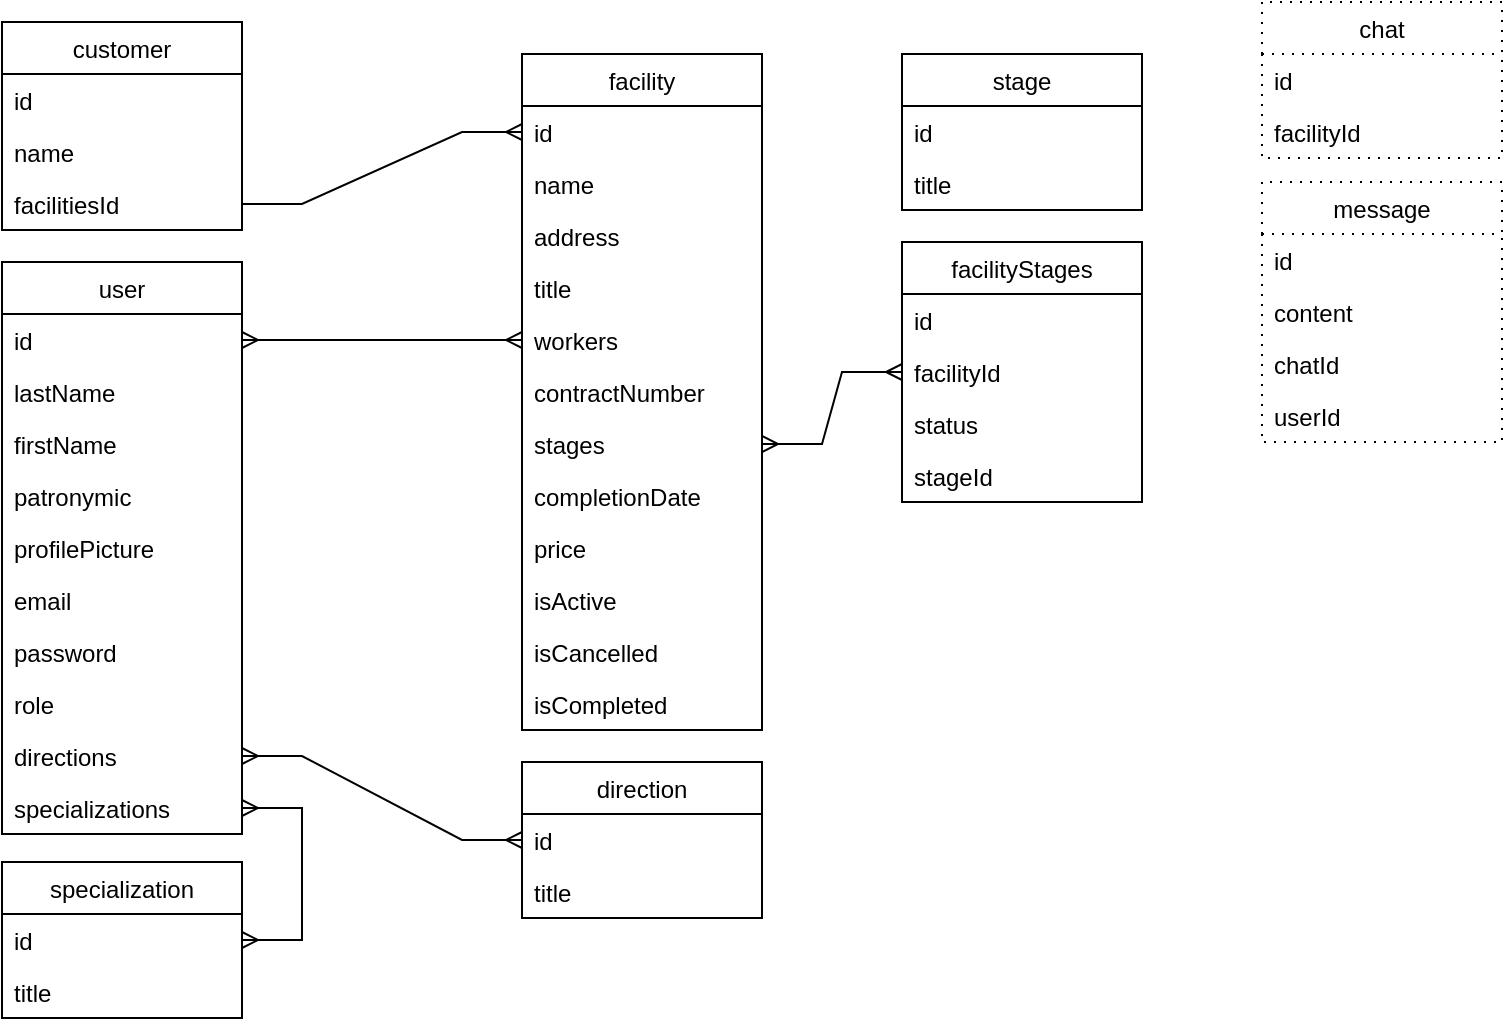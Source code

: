 <mxfile version="20.3.0" type="device"><diagram id="ybJ3KgVzGPFEghgv8MO_" name="Страница 1"><mxGraphModel dx="629" dy="558" grid="1" gridSize="10" guides="1" tooltips="1" connect="1" arrows="1" fold="1" page="1" pageScale="1" pageWidth="827" pageHeight="1169" math="0" shadow="0"><root><mxCell id="0"/><mxCell id="1" parent="0"/><mxCell id="puYYVWrOeuATOhUWif5L-13" value="user" style="swimlane;fontStyle=0;childLayout=stackLayout;horizontal=1;startSize=26;fillColor=none;horizontalStack=0;resizeParent=1;resizeParentMax=0;resizeLast=0;collapsible=1;marginBottom=0;" parent="1" vertex="1"><mxGeometry x="40" y="210" width="120" height="286" as="geometry"/></mxCell><mxCell id="puYYVWrOeuATOhUWif5L-14" value="id" style="text;strokeColor=none;fillColor=none;align=left;verticalAlign=top;spacingLeft=4;spacingRight=4;overflow=hidden;rotatable=0;points=[[0,0.5],[1,0.5]];portConstraint=eastwest;" parent="puYYVWrOeuATOhUWif5L-13" vertex="1"><mxGeometry y="26" width="120" height="26" as="geometry"/></mxCell><mxCell id="puYYVWrOeuATOhUWif5L-30" value="lastName" style="text;strokeColor=none;fillColor=none;align=left;verticalAlign=top;spacingLeft=4;spacingRight=4;overflow=hidden;rotatable=0;points=[[0,0.5],[1,0.5]];portConstraint=eastwest;" parent="puYYVWrOeuATOhUWif5L-13" vertex="1"><mxGeometry y="52" width="120" height="26" as="geometry"/></mxCell><mxCell id="puYYVWrOeuATOhUWif5L-31" value="firstName" style="text;strokeColor=none;fillColor=none;align=left;verticalAlign=top;spacingLeft=4;spacingRight=4;overflow=hidden;rotatable=0;points=[[0,0.5],[1,0.5]];portConstraint=eastwest;" parent="puYYVWrOeuATOhUWif5L-13" vertex="1"><mxGeometry y="78" width="120" height="26" as="geometry"/></mxCell><mxCell id="puYYVWrOeuATOhUWif5L-56" value="patronymic" style="text;strokeColor=none;fillColor=none;align=left;verticalAlign=top;spacingLeft=4;spacingRight=4;overflow=hidden;rotatable=0;points=[[0,0.5],[1,0.5]];portConstraint=eastwest;" parent="puYYVWrOeuATOhUWif5L-13" vertex="1"><mxGeometry y="104" width="120" height="26" as="geometry"/></mxCell><mxCell id="puYYVWrOeuATOhUWif5L-29" value="profilePicture" style="text;strokeColor=none;fillColor=none;align=left;verticalAlign=top;spacingLeft=4;spacingRight=4;overflow=hidden;rotatable=0;points=[[0,0.5],[1,0.5]];portConstraint=eastwest;" parent="puYYVWrOeuATOhUWif5L-13" vertex="1"><mxGeometry y="130" width="120" height="26" as="geometry"/></mxCell><mxCell id="puYYVWrOeuATOhUWif5L-15" value="email" style="text;strokeColor=none;fillColor=none;align=left;verticalAlign=top;spacingLeft=4;spacingRight=4;overflow=hidden;rotatable=0;points=[[0,0.5],[1,0.5]];portConstraint=eastwest;" parent="puYYVWrOeuATOhUWif5L-13" vertex="1"><mxGeometry y="156" width="120" height="26" as="geometry"/></mxCell><mxCell id="puYYVWrOeuATOhUWif5L-16" value="password" style="text;strokeColor=none;fillColor=none;align=left;verticalAlign=top;spacingLeft=4;spacingRight=4;overflow=hidden;rotatable=0;points=[[0,0.5],[1,0.5]];portConstraint=eastwest;" parent="puYYVWrOeuATOhUWif5L-13" vertex="1"><mxGeometry y="182" width="120" height="26" as="geometry"/></mxCell><mxCell id="puYYVWrOeuATOhUWif5L-68" value="role" style="text;strokeColor=none;fillColor=none;align=left;verticalAlign=top;spacingLeft=4;spacingRight=4;overflow=hidden;rotatable=0;points=[[0,0.5],[1,0.5]];portConstraint=eastwest;" parent="puYYVWrOeuATOhUWif5L-13" vertex="1"><mxGeometry y="208" width="120" height="26" as="geometry"/></mxCell><mxCell id="puYYVWrOeuATOhUWif5L-69" value="directions" style="text;strokeColor=none;fillColor=none;align=left;verticalAlign=top;spacingLeft=4;spacingRight=4;overflow=hidden;rotatable=0;points=[[0,0.5],[1,0.5]];portConstraint=eastwest;" parent="puYYVWrOeuATOhUWif5L-13" vertex="1"><mxGeometry y="234" width="120" height="26" as="geometry"/></mxCell><mxCell id="puYYVWrOeuATOhUWif5L-59" value="specializations" style="text;strokeColor=none;fillColor=none;align=left;verticalAlign=top;spacingLeft=4;spacingRight=4;overflow=hidden;rotatable=0;points=[[0,0.5],[1,0.5]];portConstraint=eastwest;" parent="puYYVWrOeuATOhUWif5L-13" vertex="1"><mxGeometry y="260" width="120" height="26" as="geometry"/></mxCell><mxCell id="puYYVWrOeuATOhUWif5L-24" value="specialization" style="swimlane;fontStyle=0;childLayout=stackLayout;horizontal=1;startSize=26;fillColor=none;horizontalStack=0;resizeParent=1;resizeParentMax=0;resizeLast=0;collapsible=1;marginBottom=0;" parent="1" vertex="1"><mxGeometry x="40" y="510" width="120" height="78" as="geometry"/></mxCell><mxCell id="puYYVWrOeuATOhUWif5L-25" value="id" style="text;strokeColor=none;fillColor=none;align=left;verticalAlign=top;spacingLeft=4;spacingRight=4;overflow=hidden;rotatable=0;points=[[0,0.5],[1,0.5]];portConstraint=eastwest;" parent="puYYVWrOeuATOhUWif5L-24" vertex="1"><mxGeometry y="26" width="120" height="26" as="geometry"/></mxCell><mxCell id="puYYVWrOeuATOhUWif5L-26" value="title" style="text;strokeColor=none;fillColor=none;align=left;verticalAlign=top;spacingLeft=4;spacingRight=4;overflow=hidden;rotatable=0;points=[[0,0.5],[1,0.5]];portConstraint=eastwest;" parent="puYYVWrOeuATOhUWif5L-24" vertex="1"><mxGeometry y="52" width="120" height="26" as="geometry"/></mxCell><mxCell id="puYYVWrOeuATOhUWif5L-33" value="direction" style="swimlane;fontStyle=0;childLayout=stackLayout;horizontal=1;startSize=26;fillColor=none;horizontalStack=0;resizeParent=1;resizeParentMax=0;resizeLast=0;collapsible=1;marginBottom=0;" parent="1" vertex="1"><mxGeometry x="300" y="460" width="120" height="78" as="geometry"/></mxCell><mxCell id="puYYVWrOeuATOhUWif5L-34" value="id" style="text;strokeColor=none;fillColor=none;align=left;verticalAlign=top;spacingLeft=4;spacingRight=4;overflow=hidden;rotatable=0;points=[[0,0.5],[1,0.5]];portConstraint=eastwest;" parent="puYYVWrOeuATOhUWif5L-33" vertex="1"><mxGeometry y="26" width="120" height="26" as="geometry"/></mxCell><mxCell id="puYYVWrOeuATOhUWif5L-35" value="title" style="text;strokeColor=none;fillColor=none;align=left;verticalAlign=top;spacingLeft=4;spacingRight=4;overflow=hidden;rotatable=0;points=[[0,0.5],[1,0.5]];portConstraint=eastwest;" parent="puYYVWrOeuATOhUWif5L-33" vertex="1"><mxGeometry y="52" width="120" height="26" as="geometry"/></mxCell><mxCell id="puYYVWrOeuATOhUWif5L-40" value="facility" style="swimlane;fontStyle=0;childLayout=stackLayout;horizontal=1;startSize=26;fillColor=none;horizontalStack=0;resizeParent=1;resizeParentMax=0;resizeLast=0;collapsible=1;marginBottom=0;" parent="1" vertex="1"><mxGeometry x="300" y="106" width="120" height="338" as="geometry"/></mxCell><mxCell id="puYYVWrOeuATOhUWif5L-41" value="id" style="text;strokeColor=none;fillColor=none;align=left;verticalAlign=top;spacingLeft=4;spacingRight=4;overflow=hidden;rotatable=0;points=[[0,0.5],[1,0.5]];portConstraint=eastwest;" parent="puYYVWrOeuATOhUWif5L-40" vertex="1"><mxGeometry y="26" width="120" height="26" as="geometry"/></mxCell><mxCell id="puYYVWrOeuATOhUWif5L-42" value="name" style="text;strokeColor=none;fillColor=none;align=left;verticalAlign=top;spacingLeft=4;spacingRight=4;overflow=hidden;rotatable=0;points=[[0,0.5],[1,0.5]];portConstraint=eastwest;" parent="puYYVWrOeuATOhUWif5L-40" vertex="1"><mxGeometry y="52" width="120" height="26" as="geometry"/></mxCell><mxCell id="puYYVWrOeuATOhUWif5L-43" value="address" style="text;strokeColor=none;fillColor=none;align=left;verticalAlign=top;spacingLeft=4;spacingRight=4;overflow=hidden;rotatable=0;points=[[0,0.5],[1,0.5]];portConstraint=eastwest;" parent="puYYVWrOeuATOhUWif5L-40" vertex="1"><mxGeometry y="78" width="120" height="26" as="geometry"/></mxCell><mxCell id="puYYVWrOeuATOhUWif5L-46" value="title" style="text;strokeColor=none;fillColor=none;align=left;verticalAlign=top;spacingLeft=4;spacingRight=4;overflow=hidden;rotatable=0;points=[[0,0.5],[1,0.5]];portConstraint=eastwest;" parent="puYYVWrOeuATOhUWif5L-40" vertex="1"><mxGeometry y="104" width="120" height="26" as="geometry"/></mxCell><mxCell id="puYYVWrOeuATOhUWif5L-48" value="workers" style="text;strokeColor=none;fillColor=none;align=left;verticalAlign=top;spacingLeft=4;spacingRight=4;overflow=hidden;rotatable=0;points=[[0,0.5],[1,0.5]];portConstraint=eastwest;" parent="puYYVWrOeuATOhUWif5L-40" vertex="1"><mxGeometry y="130" width="120" height="26" as="geometry"/></mxCell><mxCell id="puYYVWrOeuATOhUWif5L-50" value="contractNumber" style="text;strokeColor=none;fillColor=none;align=left;verticalAlign=top;spacingLeft=4;spacingRight=4;overflow=hidden;rotatable=0;points=[[0,0.5],[1,0.5]];portConstraint=eastwest;" parent="puYYVWrOeuATOhUWif5L-40" vertex="1"><mxGeometry y="156" width="120" height="26" as="geometry"/></mxCell><mxCell id="94r61o8jGTDQpToR_j47-50" value="stages" style="text;strokeColor=none;fillColor=none;align=left;verticalAlign=top;spacingLeft=4;spacingRight=4;overflow=hidden;rotatable=0;points=[[0,0.5],[1,0.5]];portConstraint=eastwest;" vertex="1" parent="puYYVWrOeuATOhUWif5L-40"><mxGeometry y="182" width="120" height="26" as="geometry"/></mxCell><mxCell id="puYYVWrOeuATOhUWif5L-49" value="completionDate" style="text;strokeColor=none;fillColor=none;align=left;verticalAlign=top;spacingLeft=4;spacingRight=4;overflow=hidden;rotatable=0;points=[[0,0.5],[1,0.5]];portConstraint=eastwest;" parent="puYYVWrOeuATOhUWif5L-40" vertex="1"><mxGeometry y="208" width="120" height="26" as="geometry"/></mxCell><mxCell id="puYYVWrOeuATOhUWif5L-52" value="price" style="text;strokeColor=none;fillColor=none;align=left;verticalAlign=top;spacingLeft=4;spacingRight=4;overflow=hidden;rotatable=0;points=[[0,0.5],[1,0.5]];portConstraint=eastwest;" parent="puYYVWrOeuATOhUWif5L-40" vertex="1"><mxGeometry y="234" width="120" height="26" as="geometry"/></mxCell><mxCell id="puYYVWrOeuATOhUWif5L-53" value="isActive" style="text;strokeColor=none;fillColor=none;align=left;verticalAlign=top;spacingLeft=4;spacingRight=4;overflow=hidden;rotatable=0;points=[[0,0.5],[1,0.5]];portConstraint=eastwest;" parent="puYYVWrOeuATOhUWif5L-40" vertex="1"><mxGeometry y="260" width="120" height="26" as="geometry"/></mxCell><mxCell id="puYYVWrOeuATOhUWif5L-54" value="isCancelled" style="text;strokeColor=none;fillColor=none;align=left;verticalAlign=top;spacingLeft=4;spacingRight=4;overflow=hidden;rotatable=0;points=[[0,0.5],[1,0.5]];portConstraint=eastwest;" parent="puYYVWrOeuATOhUWif5L-40" vertex="1"><mxGeometry y="286" width="120" height="26" as="geometry"/></mxCell><mxCell id="puYYVWrOeuATOhUWif5L-44" value="isCompleted" style="text;strokeColor=none;fillColor=none;align=left;verticalAlign=top;spacingLeft=4;spacingRight=4;overflow=hidden;rotatable=0;points=[[0,0.5],[1,0.5]];portConstraint=eastwest;" parent="puYYVWrOeuATOhUWif5L-40" vertex="1"><mxGeometry y="312" width="120" height="26" as="geometry"/></mxCell><mxCell id="puYYVWrOeuATOhUWif5L-60" value="customer" style="swimlane;fontStyle=0;childLayout=stackLayout;horizontal=1;startSize=26;fillColor=none;horizontalStack=0;resizeParent=1;resizeParentMax=0;resizeLast=0;collapsible=1;marginBottom=0;" parent="1" vertex="1"><mxGeometry x="40" y="90" width="120" height="104" as="geometry"/></mxCell><mxCell id="puYYVWrOeuATOhUWif5L-61" value="id" style="text;strokeColor=none;fillColor=none;align=left;verticalAlign=top;spacingLeft=4;spacingRight=4;overflow=hidden;rotatable=0;points=[[0,0.5],[1,0.5]];portConstraint=eastwest;" parent="puYYVWrOeuATOhUWif5L-60" vertex="1"><mxGeometry y="26" width="120" height="26" as="geometry"/></mxCell><mxCell id="puYYVWrOeuATOhUWif5L-66" value="name" style="text;strokeColor=none;fillColor=none;align=left;verticalAlign=top;spacingLeft=4;spacingRight=4;overflow=hidden;rotatable=0;points=[[0,0.5],[1,0.5]];portConstraint=eastwest;" parent="puYYVWrOeuATOhUWif5L-60" vertex="1"><mxGeometry y="52" width="120" height="26" as="geometry"/></mxCell><mxCell id="puYYVWrOeuATOhUWif5L-62" value="facilitiesId" style="text;strokeColor=none;fillColor=none;align=left;verticalAlign=top;spacingLeft=4;spacingRight=4;overflow=hidden;rotatable=0;points=[[0,0.5],[1,0.5]];portConstraint=eastwest;" parent="puYYVWrOeuATOhUWif5L-60" vertex="1"><mxGeometry y="78" width="120" height="26" as="geometry"/></mxCell><mxCell id="94r61o8jGTDQpToR_j47-14" value="message" style="swimlane;fontStyle=0;childLayout=stackLayout;horizontal=1;startSize=26;fillColor=none;horizontalStack=0;resizeParent=1;resizeParentMax=0;resizeLast=0;collapsible=1;marginBottom=0;dashed=1;dashPattern=1 4;" vertex="1" parent="1"><mxGeometry x="670" y="170" width="120" height="130" as="geometry"/></mxCell><mxCell id="94r61o8jGTDQpToR_j47-15" value="id" style="text;strokeColor=none;fillColor=none;align=left;verticalAlign=top;spacingLeft=4;spacingRight=4;overflow=hidden;rotatable=0;points=[[0,0.5],[1,0.5]];portConstraint=eastwest;dashed=1;dashPattern=1 4;" vertex="1" parent="94r61o8jGTDQpToR_j47-14"><mxGeometry y="26" width="120" height="26" as="geometry"/></mxCell><mxCell id="94r61o8jGTDQpToR_j47-27" value="content" style="text;strokeColor=none;fillColor=none;align=left;verticalAlign=top;spacingLeft=4;spacingRight=4;overflow=hidden;rotatable=0;points=[[0,0.5],[1,0.5]];portConstraint=eastwest;dashed=1;dashPattern=1 4;" vertex="1" parent="94r61o8jGTDQpToR_j47-14"><mxGeometry y="52" width="120" height="26" as="geometry"/></mxCell><mxCell id="94r61o8jGTDQpToR_j47-16" value="chatId" style="text;strokeColor=none;fillColor=none;align=left;verticalAlign=top;spacingLeft=4;spacingRight=4;overflow=hidden;rotatable=0;points=[[0,0.5],[1,0.5]];portConstraint=eastwest;dashed=1;dashPattern=1 4;" vertex="1" parent="94r61o8jGTDQpToR_j47-14"><mxGeometry y="78" width="120" height="26" as="geometry"/></mxCell><mxCell id="94r61o8jGTDQpToR_j47-17" value="userId" style="text;strokeColor=none;fillColor=none;align=left;verticalAlign=top;spacingLeft=4;spacingRight=4;overflow=hidden;rotatable=0;points=[[0,0.5],[1,0.5]];portConstraint=eastwest;dashed=1;dashPattern=1 4;" vertex="1" parent="94r61o8jGTDQpToR_j47-14"><mxGeometry y="104" width="120" height="26" as="geometry"/></mxCell><mxCell id="94r61o8jGTDQpToR_j47-18" value="chat" style="swimlane;fontStyle=0;childLayout=stackLayout;horizontal=1;startSize=26;fillColor=none;horizontalStack=0;resizeParent=1;resizeParentMax=0;resizeLast=0;collapsible=1;marginBottom=0;dashed=1;dashPattern=1 4;" vertex="1" parent="1"><mxGeometry x="670" y="80" width="120" height="78" as="geometry"/></mxCell><mxCell id="94r61o8jGTDQpToR_j47-19" value="id" style="text;strokeColor=none;fillColor=none;align=left;verticalAlign=top;spacingLeft=4;spacingRight=4;overflow=hidden;rotatable=0;points=[[0,0.5],[1,0.5]];portConstraint=eastwest;dashed=1;dashPattern=1 4;" vertex="1" parent="94r61o8jGTDQpToR_j47-18"><mxGeometry y="26" width="120" height="26" as="geometry"/></mxCell><mxCell id="94r61o8jGTDQpToR_j47-25" value="facilityId" style="text;strokeColor=none;fillColor=none;align=left;verticalAlign=top;spacingLeft=4;spacingRight=4;overflow=hidden;rotatable=0;points=[[0,0.5],[1,0.5]];portConstraint=eastwest;dashed=1;dashPattern=1 4;" vertex="1" parent="94r61o8jGTDQpToR_j47-18"><mxGeometry y="52" width="120" height="26" as="geometry"/></mxCell><mxCell id="94r61o8jGTDQpToR_j47-29" value="stage" style="swimlane;fontStyle=0;childLayout=stackLayout;horizontal=1;startSize=26;fillColor=none;horizontalStack=0;resizeParent=1;resizeParentMax=0;resizeLast=0;collapsible=1;marginBottom=0;" vertex="1" parent="1"><mxGeometry x="490" y="106" width="120" height="78" as="geometry"/></mxCell><mxCell id="94r61o8jGTDQpToR_j47-30" value="id" style="text;strokeColor=none;fillColor=none;align=left;verticalAlign=top;spacingLeft=4;spacingRight=4;overflow=hidden;rotatable=0;points=[[0,0.5],[1,0.5]];portConstraint=eastwest;" vertex="1" parent="94r61o8jGTDQpToR_j47-29"><mxGeometry y="26" width="120" height="26" as="geometry"/></mxCell><mxCell id="94r61o8jGTDQpToR_j47-31" value="title" style="text;strokeColor=none;fillColor=none;align=left;verticalAlign=top;spacingLeft=4;spacingRight=4;overflow=hidden;rotatable=0;points=[[0,0.5],[1,0.5]];portConstraint=eastwest;" vertex="1" parent="94r61o8jGTDQpToR_j47-29"><mxGeometry y="52" width="120" height="26" as="geometry"/></mxCell><mxCell id="94r61o8jGTDQpToR_j47-33" value="facilityStages" style="swimlane;fontStyle=0;childLayout=stackLayout;horizontal=1;startSize=26;fillColor=none;horizontalStack=0;resizeParent=1;resizeParentMax=0;resizeLast=0;collapsible=1;marginBottom=0;" vertex="1" parent="1"><mxGeometry x="490" y="200" width="120" height="130" as="geometry"/></mxCell><mxCell id="94r61o8jGTDQpToR_j47-34" value="id" style="text;strokeColor=none;fillColor=none;align=left;verticalAlign=top;spacingLeft=4;spacingRight=4;overflow=hidden;rotatable=0;points=[[0,0.5],[1,0.5]];portConstraint=eastwest;" vertex="1" parent="94r61o8jGTDQpToR_j47-33"><mxGeometry y="26" width="120" height="26" as="geometry"/></mxCell><mxCell id="94r61o8jGTDQpToR_j47-36" value="facilityId" style="text;strokeColor=none;fillColor=none;align=left;verticalAlign=top;spacingLeft=4;spacingRight=4;overflow=hidden;rotatable=0;points=[[0,0.5],[1,0.5]];portConstraint=eastwest;" vertex="1" parent="94r61o8jGTDQpToR_j47-33"><mxGeometry y="52" width="120" height="26" as="geometry"/></mxCell><mxCell id="94r61o8jGTDQpToR_j47-35" value="status" style="text;strokeColor=none;fillColor=none;align=left;verticalAlign=top;spacingLeft=4;spacingRight=4;overflow=hidden;rotatable=0;points=[[0,0.5],[1,0.5]];portConstraint=eastwest;" vertex="1" parent="94r61o8jGTDQpToR_j47-33"><mxGeometry y="78" width="120" height="26" as="geometry"/></mxCell><mxCell id="94r61o8jGTDQpToR_j47-51" value="stageId" style="text;strokeColor=none;fillColor=none;align=left;verticalAlign=top;spacingLeft=4;spacingRight=4;overflow=hidden;rotatable=0;points=[[0,0.5],[1,0.5]];portConstraint=eastwest;" vertex="1" parent="94r61o8jGTDQpToR_j47-33"><mxGeometry y="104" width="120" height="26" as="geometry"/></mxCell><mxCell id="94r61o8jGTDQpToR_j47-40" value="" style="edgeStyle=entityRelationEdgeStyle;fontSize=12;html=1;endArrow=ERmany;rounded=0;entryX=0;entryY=0.5;entryDx=0;entryDy=0;exitX=1;exitY=0.5;exitDx=0;exitDy=0;" edge="1" parent="1" source="puYYVWrOeuATOhUWif5L-62" target="puYYVWrOeuATOhUWif5L-41"><mxGeometry width="100" height="100" relative="1" as="geometry"><mxPoint x="180" y="150" as="sourcePoint"/><mxPoint x="270" y="300" as="targetPoint"/></mxGeometry></mxCell><mxCell id="94r61o8jGTDQpToR_j47-46" value="" style="edgeStyle=entityRelationEdgeStyle;fontSize=12;html=1;endArrow=ERmany;startArrow=ERmany;rounded=0;exitX=1;exitY=0.5;exitDx=0;exitDy=0;entryX=0;entryY=0.5;entryDx=0;entryDy=0;" edge="1" parent="1" source="puYYVWrOeuATOhUWif5L-69" target="puYYVWrOeuATOhUWif5L-34"><mxGeometry width="100" height="100" relative="1" as="geometry"><mxPoint x="170" y="400" as="sourcePoint"/><mxPoint x="270" y="300" as="targetPoint"/></mxGeometry></mxCell><mxCell id="94r61o8jGTDQpToR_j47-47" value="" style="edgeStyle=entityRelationEdgeStyle;fontSize=12;html=1;endArrow=ERmany;startArrow=ERmany;rounded=0;exitX=1;exitY=0.5;exitDx=0;exitDy=0;entryX=1;entryY=0.5;entryDx=0;entryDy=0;" edge="1" parent="1" source="puYYVWrOeuATOhUWif5L-25" target="puYYVWrOeuATOhUWif5L-59"><mxGeometry width="100" height="100" relative="1" as="geometry"><mxPoint x="170" y="400" as="sourcePoint"/><mxPoint x="270" y="300" as="targetPoint"/></mxGeometry></mxCell><mxCell id="94r61o8jGTDQpToR_j47-48" value="" style="edgeStyle=entityRelationEdgeStyle;fontSize=12;html=1;endArrow=ERmany;startArrow=ERmany;rounded=0;entryX=0;entryY=0.5;entryDx=0;entryDy=0;exitX=1;exitY=0.5;exitDx=0;exitDy=0;" edge="1" parent="1" source="94r61o8jGTDQpToR_j47-50" target="94r61o8jGTDQpToR_j47-36"><mxGeometry width="100" height="100" relative="1" as="geometry"><mxPoint x="440" y="370" as="sourcePoint"/><mxPoint x="410" y="240" as="targetPoint"/></mxGeometry></mxCell><mxCell id="94r61o8jGTDQpToR_j47-53" value="" style="edgeStyle=entityRelationEdgeStyle;fontSize=12;html=1;endArrow=ERmany;startArrow=ERmany;rounded=0;entryX=0;entryY=0.5;entryDx=0;entryDy=0;exitX=1;exitY=0.5;exitDx=0;exitDy=0;" edge="1" parent="1" source="puYYVWrOeuATOhUWif5L-14" target="puYYVWrOeuATOhUWif5L-48"><mxGeometry width="100" height="100" relative="1" as="geometry"><mxPoint x="190" y="380" as="sourcePoint"/><mxPoint x="290" y="280" as="targetPoint"/></mxGeometry></mxCell></root></mxGraphModel></diagram></mxfile>